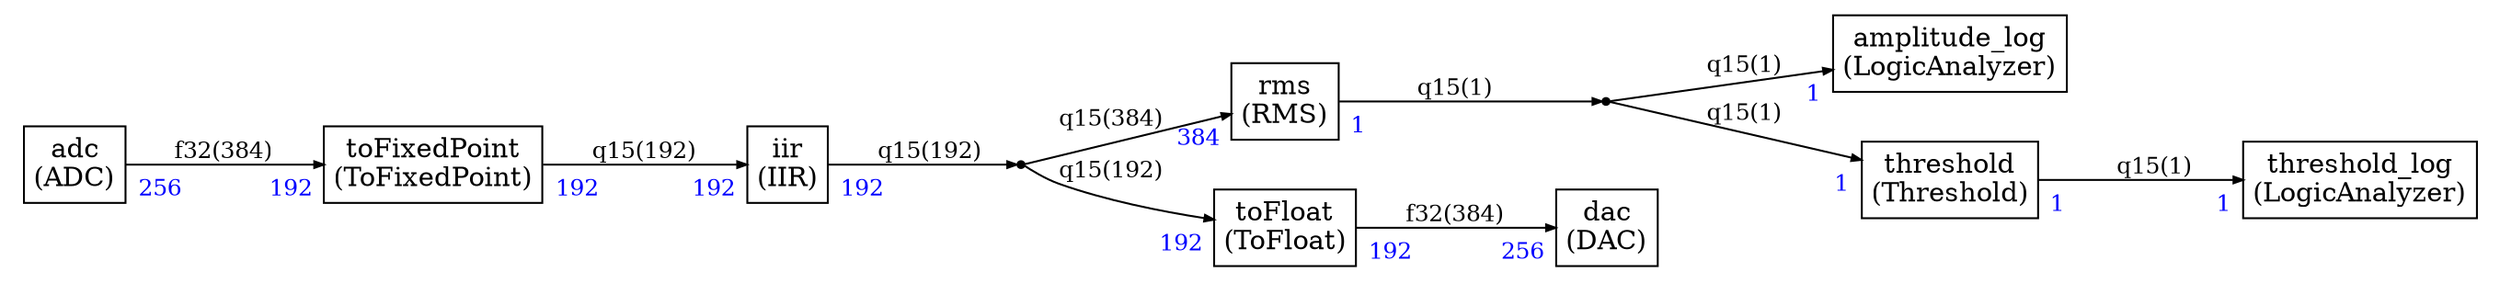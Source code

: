 



digraph structs {
    bgcolor = "white"
    node [shape=plaintext,color="black",fontcolor="black",fontname="Times-Roman"]
    rankdir=LR
    edge [arrowsize="0.5",color="black",fontcolor="black",fontname="Times-Roman"]


adc [label=<
<TABLE color="black" bgcolor="none" BORDER="0" CELLBORDER="1" CELLSPACING="0" CELLPADDING="4">
  <TR>
    <TD ALIGN="CENTER" PORT="i"><FONT COLOR="black" POINT-SIZE="14.0">adc<BR/>(ADC)</FONT></TD>
  </TR>
</TABLE>>];

amplitude_log [label=<
<TABLE color="black" bgcolor="none" BORDER="0" CELLBORDER="1" CELLSPACING="0" CELLPADDING="4">
  <TR>
    <TD ALIGN="CENTER" PORT="i"><FONT COLOR="black" POINT-SIZE="14.0">amplitude_log<BR/>(LogicAnalyzer)</FONT></TD>
  </TR>
</TABLE>>];

dac [label=<
<TABLE color="black" bgcolor="none" BORDER="0" CELLBORDER="1" CELLSPACING="0" CELLPADDING="4">
  <TR>
    <TD ALIGN="CENTER" PORT="i"><FONT COLOR="black" POINT-SIZE="14.0">dac<BR/>(DAC)</FONT></TD>
  </TR>
</TABLE>>];

dup0 [shape=point,label="dup0"]

dup1 [shape=point,label="dup1"]

iir [label=<
<TABLE color="black" bgcolor="none" BORDER="0" CELLBORDER="1" CELLSPACING="0" CELLPADDING="4">
  <TR>
    <TD ALIGN="CENTER" PORT="i"><FONT COLOR="black" POINT-SIZE="14.0">iir<BR/>(IIR)</FONT></TD>
  </TR>
</TABLE>>];

rms [label=<
<TABLE color="black" bgcolor="none" BORDER="0" CELLBORDER="1" CELLSPACING="0" CELLPADDING="4">
  <TR>
    <TD ALIGN="CENTER" PORT="i"><FONT COLOR="black" POINT-SIZE="14.0">rms<BR/>(RMS)</FONT></TD>
  </TR>
</TABLE>>];

threshold [label=<
<TABLE color="black" bgcolor="none" BORDER="0" CELLBORDER="1" CELLSPACING="0" CELLPADDING="4">
  <TR>
    <TD ALIGN="CENTER" PORT="i"><FONT COLOR="black" POINT-SIZE="14.0">threshold<BR/>(Threshold)</FONT></TD>
  </TR>
</TABLE>>];

threshold_log [label=<
<TABLE color="black" bgcolor="none" BORDER="0" CELLBORDER="1" CELLSPACING="0" CELLPADDING="4">
  <TR>
    <TD ALIGN="CENTER" PORT="i"><FONT COLOR="black" POINT-SIZE="14.0">threshold_log<BR/>(LogicAnalyzer)</FONT></TD>
  </TR>
</TABLE>>];

toFixedPoint [label=<
<TABLE color="black" bgcolor="none" BORDER="0" CELLBORDER="1" CELLSPACING="0" CELLPADDING="4">
  <TR>
    <TD ALIGN="CENTER" PORT="i"><FONT COLOR="black" POINT-SIZE="14.0">toFixedPoint<BR/>(ToFixedPoint)</FONT></TD>
  </TR>
</TABLE>>];

toFloat [label=<
<TABLE color="black" bgcolor="none" BORDER="0" CELLBORDER="1" CELLSPACING="0" CELLPADDING="4">
  <TR>
    <TD ALIGN="CENTER" PORT="i"><FONT COLOR="black" POINT-SIZE="14.0">toFloat<BR/>(ToFloat)</FONT></TD>
  </TR>
</TABLE>>];



adc:i -> toFixedPoint:i [style="solid",color="black",fontsize="12.0",fontcolor="black",label=<f32(384)>
,headlabel=<<TABLE BORDER="0" CELLPADDING="4"><TR><TD><FONT COLOR="blue" POINT-SIZE="12.0" >192</FONT>
</TD></TR></TABLE>>
,taillabel=<<TABLE BORDER="0" CELLPADDING="4"><TR><TD><FONT COLOR="blue" POINT-SIZE="12.0" >256</FONT>
</TD></TR></TABLE>>]

toFixedPoint:i -> iir:i [style="solid",color="black",fontsize="12.0",fontcolor="black",label=<q15(192)>
,headlabel=<<TABLE BORDER="0" CELLPADDING="4"><TR><TD><FONT COLOR="blue" POINT-SIZE="12.0" >192</FONT>
</TD></TR></TABLE>>
,taillabel=<<TABLE BORDER="0" CELLPADDING="4"><TR><TD><FONT COLOR="blue" POINT-SIZE="12.0" >192</FONT>
</TD></TR></TABLE>>]

toFloat:i -> dac:i [style="solid",color="black",fontsize="12.0",fontcolor="black",label=<f32(384)>
,headlabel=<<TABLE BORDER="0" CELLPADDING="4"><TR><TD><FONT COLOR="blue" POINT-SIZE="12.0" >256</FONT>
</TD></TR></TABLE>>
,taillabel=<<TABLE BORDER="0" CELLPADDING="4"><TR><TD><FONT COLOR="blue" POINT-SIZE="12.0" >192</FONT>
</TD></TR></TABLE>>]

threshold:i -> threshold_log:i [style="solid",color="black",fontsize="12.0",fontcolor="black",label=<q15(1)>
,headlabel=<<TABLE BORDER="0" CELLPADDING="4"><TR><TD><FONT COLOR="blue" POINT-SIZE="12.0" >1</FONT>
</TD></TR></TABLE>>
,taillabel=<<TABLE BORDER="0" CELLPADDING="4"><TR><TD><FONT COLOR="blue" POINT-SIZE="12.0" >1</FONT>
</TD></TR></TABLE>>]

iir:i ->  
dup0 [style="solid",color="black",fontsize="12.0",fontcolor="black",label=<q15(192)>

,taillabel=<<TABLE BORDER="0" CELLPADDING="4"><TR><TD><FONT COLOR="blue" POINT-SIZE="12.0" >192</FONT>
</TD></TR></TABLE>>]

 
dup0 -> toFloat:i [style="solid",color="black",fontsize="12.0",fontcolor="black",label=<q15(192)>
,headlabel=<<TABLE BORDER="0" CELLPADDING="4"><TR><TD><FONT COLOR="blue" POINT-SIZE="12.0" >192</FONT>
</TD></TR></TABLE>>
]

 
dup0 -> rms:i [style="solid",color="black",fontsize="12.0",fontcolor="black",label=<q15(384)>
,headlabel=<<TABLE BORDER="0" CELLPADDING="4"><TR><TD><FONT COLOR="blue" POINT-SIZE="12.0" >384</FONT>
</TD></TR></TABLE>>
]

rms:i ->  
dup1 [style="solid",color="black",fontsize="12.0",fontcolor="black",label=<q15(1)>

,taillabel=<<TABLE BORDER="0" CELLPADDING="4"><TR><TD><FONT COLOR="blue" POINT-SIZE="12.0" >1</FONT>
</TD></TR></TABLE>>]

 
dup1 -> threshold:i [style="solid",color="black",fontsize="12.0",fontcolor="black",label=<q15(1)>
,headlabel=<<TABLE BORDER="0" CELLPADDING="4"><TR><TD><FONT COLOR="blue" POINT-SIZE="12.0" >1</FONT>
</TD></TR></TABLE>>
]

 
dup1 -> amplitude_log:i [style="solid",color="black",fontsize="12.0",fontcolor="black",label=<q15(1)>
,headlabel=<<TABLE BORDER="0" CELLPADDING="4"><TR><TD><FONT COLOR="blue" POINT-SIZE="12.0" >1</FONT>
</TD></TR></TABLE>>
]


}
